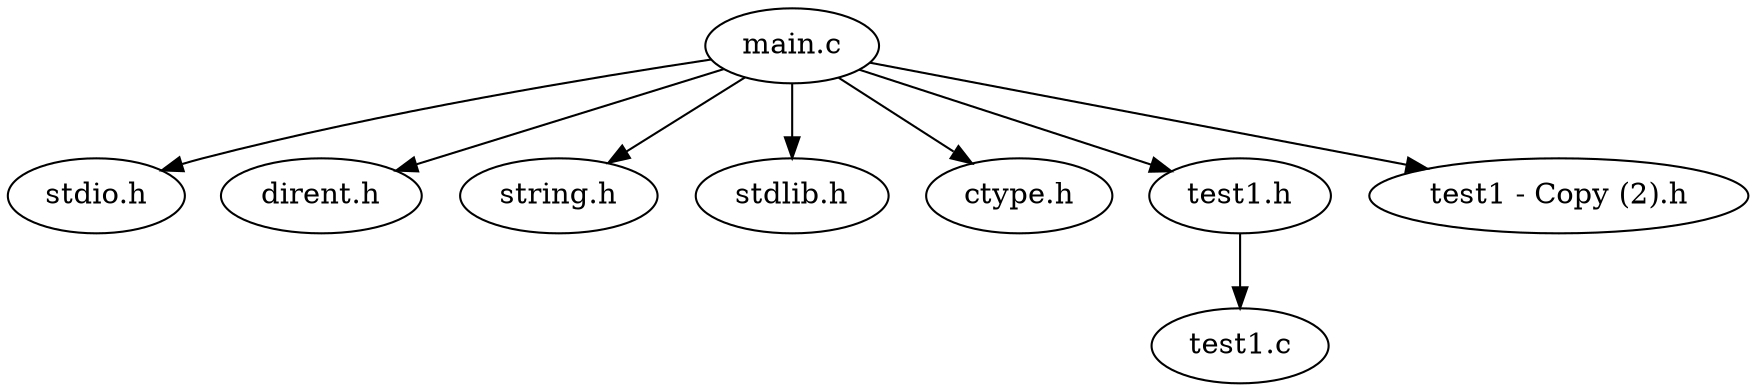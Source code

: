 digraph {
	"main.c" -> "stdio.h";
	"main.c" -> "dirent.h";
	"main.c" -> "string.h";
	"main.c" -> "stdlib.h";
	"main.c" -> "ctype.h";
	"test1.h" -> "test1.c";
	"main.c" -> "test1.h";
	"main.c" -> "test1 - Copy (2).h";
}
